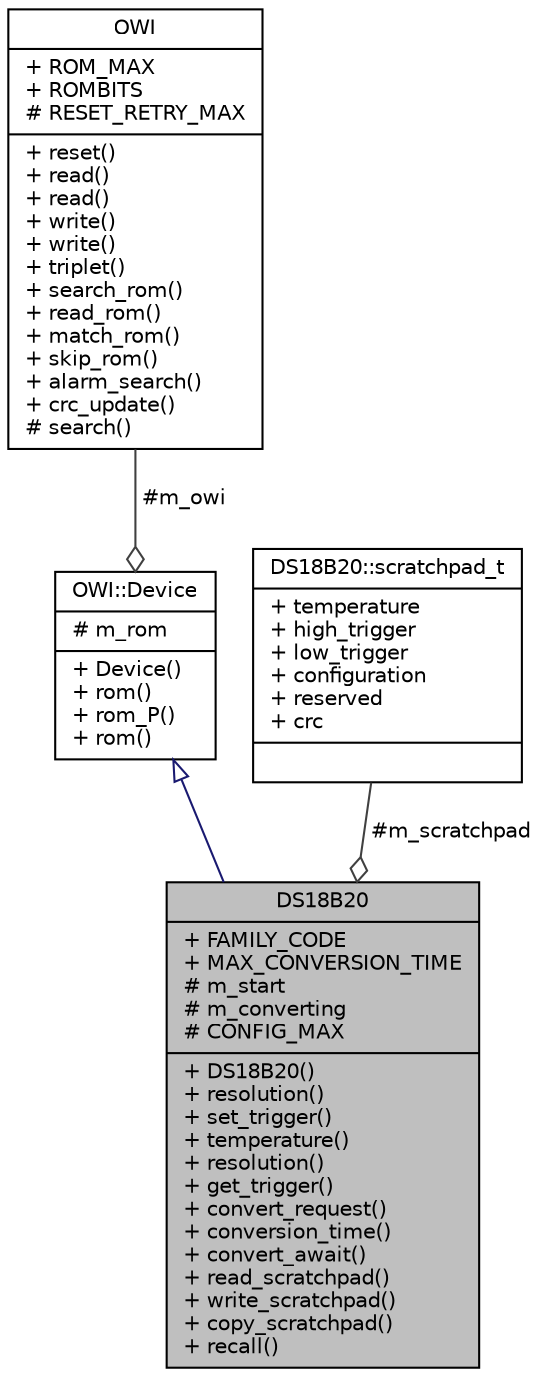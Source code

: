 digraph "DS18B20"
{
  edge [fontname="Helvetica",fontsize="10",labelfontname="Helvetica",labelfontsize="10"];
  node [fontname="Helvetica",fontsize="10",shape=record];
  Node1 [label="{DS18B20\n|+ FAMILY_CODE\l+ MAX_CONVERSION_TIME\l# m_start\l# m_converting\l# CONFIG_MAX\l|+ DS18B20()\l+ resolution()\l+ set_trigger()\l+ temperature()\l+ resolution()\l+ get_trigger()\l+ convert_request()\l+ conversion_time()\l+ convert_await()\l+ read_scratchpad()\l+ write_scratchpad()\l+ copy_scratchpad()\l+ recall()\l}",height=0.2,width=0.4,color="black", fillcolor="grey75", style="filled", fontcolor="black"];
  Node2 -> Node1 [dir="back",color="midnightblue",fontsize="10",style="solid",arrowtail="onormal",fontname="Helvetica"];
  Node2 [label="{OWI::Device\n|# m_rom\l|+ Device()\l+ rom()\l+ rom_P()\l+ rom()\l}",height=0.2,width=0.4,color="black", fillcolor="white", style="filled",URL="$d0/d7f/classOWI_1_1Device.html"];
  Node3 -> Node2 [color="grey25",fontsize="10",style="solid",label=" #m_owi" ,arrowhead="odiamond",fontname="Helvetica"];
  Node3 [label="{OWI\n|+ ROM_MAX\l+ ROMBITS\l# RESET_RETRY_MAX\l|+ reset()\l+ read()\l+ read()\l+ write()\l+ write()\l+ triplet()\l+ search_rom()\l+ read_rom()\l+ match_rom()\l+ skip_rom()\l+ alarm_search()\l+ crc_update()\l# search()\l}",height=0.2,width=0.4,color="black", fillcolor="white", style="filled",URL="$d7/d90/classOWI.html"];
  Node4 -> Node1 [color="grey25",fontsize="10",style="solid",label=" #m_scratchpad" ,arrowhead="odiamond",fontname="Helvetica"];
  Node4 [label="{DS18B20::scratchpad_t\n|+ temperature\l+ high_trigger\l+ low_trigger\l+ configuration\l+ reserved\l+ crc\l|}",height=0.2,width=0.4,color="black", fillcolor="white", style="filled",URL="$d4/d1f/structDS18B20_1_1scratchpad__t.html"];
}
